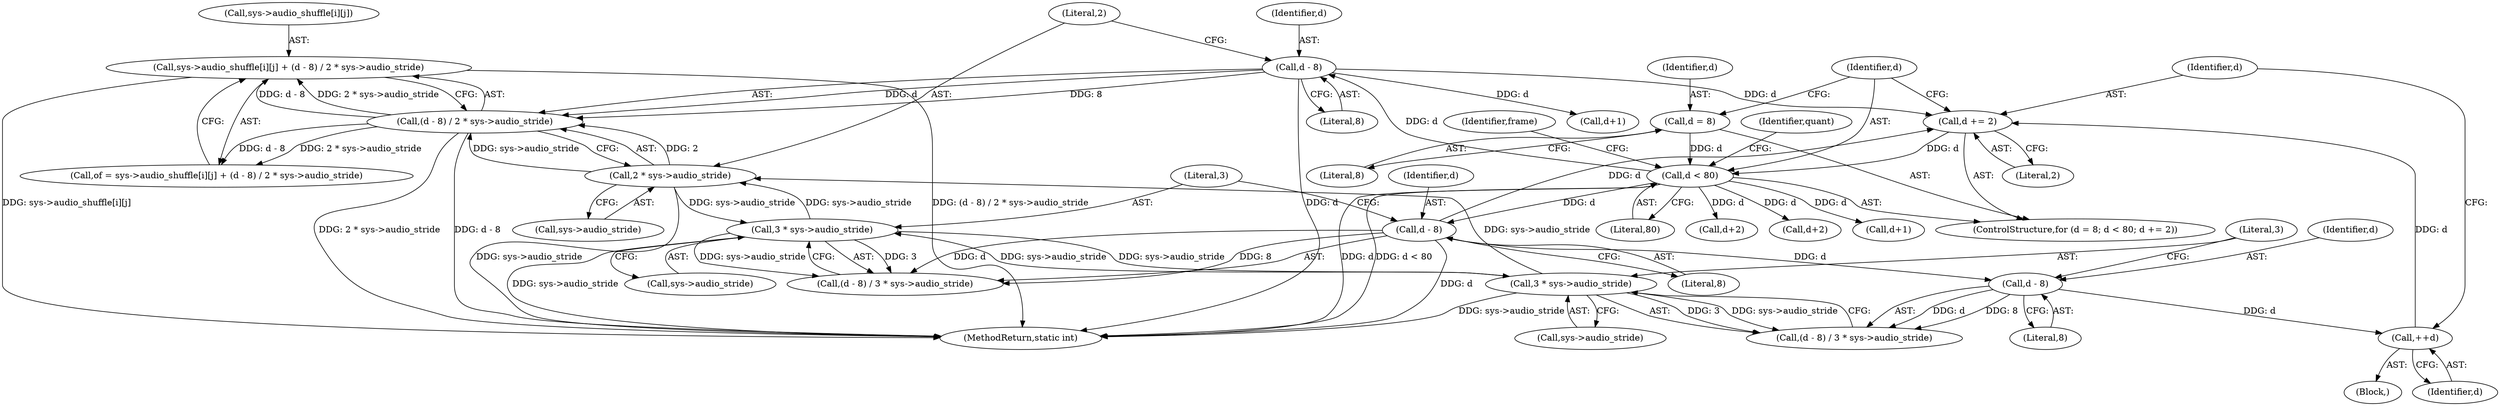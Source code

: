 digraph "0_libav_2d1c0dea5f6b91bec7f5fa53ec050913d851e366@array" {
"1000280" [label="(Call,sys->audio_shuffle[i][j] + (d - 8) / 2 * sys->audio_stride)"];
"1000288" [label="(Call,(d - 8) / 2 * sys->audio_stride)"];
"1000289" [label="(Call,d - 8)"];
"1000266" [label="(Call,d < 80)"];
"1000263" [label="(Call,d = 8)"];
"1000269" [label="(Call,d += 2)"];
"1000426" [label="(Call,d - 8)"];
"1000504" [label="(Call,++d)"];
"1000476" [label="(Call,d - 8)"];
"1000292" [label="(Call,2 * sys->audio_stride)"];
"1000429" [label="(Call,3 * sys->audio_stride)"];
"1000479" [label="(Call,3 * sys->audio_stride)"];
"1000312" [label="(Call,d+1)"];
"1000288" [label="(Call,(d - 8) / 2 * sys->audio_stride)"];
"1000476" [label="(Call,d - 8)"];
"1000265" [label="(Literal,8)"];
"1000289" [label="(Call,d - 8)"];
"1000478" [label="(Literal,8)"];
"1000504" [label="(Call,++d)"];
"1000516" [label="(MethodReturn,static int)"];
"1000291" [label="(Literal,8)"];
"1000268" [label="(Literal,80)"];
"1000430" [label="(Literal,3)"];
"1000294" [label="(Call,sys->audio_stride)"];
"1000370" [label="(Call,d+2)"];
"1000481" [label="(Call,sys->audio_stride)"];
"1000269" [label="(Call,d += 2)"];
"1000479" [label="(Call,3 * sys->audio_stride)"];
"1000292" [label="(Call,2 * sys->audio_stride)"];
"1000266" [label="(Call,d < 80)"];
"1000480" [label="(Literal,3)"];
"1000275" [label="(Identifier,quant)"];
"1000270" [label="(Identifier,d)"];
"1000431" [label="(Call,sys->audio_stride)"];
"1000262" [label="(ControlStructure,for (d = 8; d < 80; d += 2))"];
"1000264" [label="(Identifier,d)"];
"1000507" [label="(Identifier,frame)"];
"1000391" [label="(Call,d+2)"];
"1000429" [label="(Call,3 * sys->audio_stride)"];
"1000293" [label="(Literal,2)"];
"1000477" [label="(Identifier,d)"];
"1000278" [label="(Call,of = sys->audio_shuffle[i][j] + (d - 8) / 2 * sys->audio_stride)"];
"1000267" [label="(Identifier,d)"];
"1000263" [label="(Call,d = 8)"];
"1000426" [label="(Call,d - 8)"];
"1000354" [label="(Block,)"];
"1000271" [label="(Literal,2)"];
"1000428" [label="(Literal,8)"];
"1000475" [label="(Call,(d - 8) / 3 * sys->audio_stride)"];
"1000505" [label="(Identifier,d)"];
"1000382" [label="(Call,d+1)"];
"1000280" [label="(Call,sys->audio_shuffle[i][j] + (d - 8) / 2 * sys->audio_stride)"];
"1000281" [label="(Call,sys->audio_shuffle[i][j])"];
"1000290" [label="(Identifier,d)"];
"1000427" [label="(Identifier,d)"];
"1000425" [label="(Call,(d - 8) / 3 * sys->audio_stride)"];
"1000280" -> "1000278"  [label="AST: "];
"1000280" -> "1000288"  [label="CFG: "];
"1000281" -> "1000280"  [label="AST: "];
"1000288" -> "1000280"  [label="AST: "];
"1000278" -> "1000280"  [label="CFG: "];
"1000280" -> "1000516"  [label="DDG: sys->audio_shuffle[i][j]"];
"1000280" -> "1000516"  [label="DDG: (d - 8) / 2 * sys->audio_stride"];
"1000288" -> "1000280"  [label="DDG: d - 8"];
"1000288" -> "1000280"  [label="DDG: 2 * sys->audio_stride"];
"1000288" -> "1000292"  [label="CFG: "];
"1000289" -> "1000288"  [label="AST: "];
"1000292" -> "1000288"  [label="AST: "];
"1000288" -> "1000516"  [label="DDG: 2 * sys->audio_stride"];
"1000288" -> "1000516"  [label="DDG: d - 8"];
"1000288" -> "1000278"  [label="DDG: d - 8"];
"1000288" -> "1000278"  [label="DDG: 2 * sys->audio_stride"];
"1000289" -> "1000288"  [label="DDG: d"];
"1000289" -> "1000288"  [label="DDG: 8"];
"1000292" -> "1000288"  [label="DDG: 2"];
"1000292" -> "1000288"  [label="DDG: sys->audio_stride"];
"1000289" -> "1000291"  [label="CFG: "];
"1000290" -> "1000289"  [label="AST: "];
"1000291" -> "1000289"  [label="AST: "];
"1000293" -> "1000289"  [label="CFG: "];
"1000289" -> "1000516"  [label="DDG: d"];
"1000289" -> "1000269"  [label="DDG: d"];
"1000266" -> "1000289"  [label="DDG: d"];
"1000289" -> "1000312"  [label="DDG: d"];
"1000266" -> "1000262"  [label="AST: "];
"1000266" -> "1000268"  [label="CFG: "];
"1000267" -> "1000266"  [label="AST: "];
"1000268" -> "1000266"  [label="AST: "];
"1000275" -> "1000266"  [label="CFG: "];
"1000507" -> "1000266"  [label="CFG: "];
"1000266" -> "1000516"  [label="DDG: d"];
"1000266" -> "1000516"  [label="DDG: d < 80"];
"1000263" -> "1000266"  [label="DDG: d"];
"1000269" -> "1000266"  [label="DDG: d"];
"1000266" -> "1000370"  [label="DDG: d"];
"1000266" -> "1000382"  [label="DDG: d"];
"1000266" -> "1000391"  [label="DDG: d"];
"1000266" -> "1000426"  [label="DDG: d"];
"1000263" -> "1000262"  [label="AST: "];
"1000263" -> "1000265"  [label="CFG: "];
"1000264" -> "1000263"  [label="AST: "];
"1000265" -> "1000263"  [label="AST: "];
"1000267" -> "1000263"  [label="CFG: "];
"1000269" -> "1000262"  [label="AST: "];
"1000269" -> "1000271"  [label="CFG: "];
"1000270" -> "1000269"  [label="AST: "];
"1000271" -> "1000269"  [label="AST: "];
"1000267" -> "1000269"  [label="CFG: "];
"1000426" -> "1000269"  [label="DDG: d"];
"1000504" -> "1000269"  [label="DDG: d"];
"1000426" -> "1000425"  [label="AST: "];
"1000426" -> "1000428"  [label="CFG: "];
"1000427" -> "1000426"  [label="AST: "];
"1000428" -> "1000426"  [label="AST: "];
"1000430" -> "1000426"  [label="CFG: "];
"1000426" -> "1000516"  [label="DDG: d"];
"1000426" -> "1000425"  [label="DDG: d"];
"1000426" -> "1000425"  [label="DDG: 8"];
"1000426" -> "1000476"  [label="DDG: d"];
"1000504" -> "1000354"  [label="AST: "];
"1000504" -> "1000505"  [label="CFG: "];
"1000505" -> "1000504"  [label="AST: "];
"1000270" -> "1000504"  [label="CFG: "];
"1000476" -> "1000504"  [label="DDG: d"];
"1000476" -> "1000475"  [label="AST: "];
"1000476" -> "1000478"  [label="CFG: "];
"1000477" -> "1000476"  [label="AST: "];
"1000478" -> "1000476"  [label="AST: "];
"1000480" -> "1000476"  [label="CFG: "];
"1000476" -> "1000475"  [label="DDG: d"];
"1000476" -> "1000475"  [label="DDG: 8"];
"1000292" -> "1000294"  [label="CFG: "];
"1000293" -> "1000292"  [label="AST: "];
"1000294" -> "1000292"  [label="AST: "];
"1000292" -> "1000516"  [label="DDG: sys->audio_stride"];
"1000429" -> "1000292"  [label="DDG: sys->audio_stride"];
"1000479" -> "1000292"  [label="DDG: sys->audio_stride"];
"1000292" -> "1000429"  [label="DDG: sys->audio_stride"];
"1000429" -> "1000425"  [label="AST: "];
"1000429" -> "1000431"  [label="CFG: "];
"1000430" -> "1000429"  [label="AST: "];
"1000431" -> "1000429"  [label="AST: "];
"1000425" -> "1000429"  [label="CFG: "];
"1000429" -> "1000516"  [label="DDG: sys->audio_stride"];
"1000429" -> "1000425"  [label="DDG: 3"];
"1000429" -> "1000425"  [label="DDG: sys->audio_stride"];
"1000479" -> "1000429"  [label="DDG: sys->audio_stride"];
"1000429" -> "1000479"  [label="DDG: sys->audio_stride"];
"1000479" -> "1000475"  [label="AST: "];
"1000479" -> "1000481"  [label="CFG: "];
"1000480" -> "1000479"  [label="AST: "];
"1000481" -> "1000479"  [label="AST: "];
"1000475" -> "1000479"  [label="CFG: "];
"1000479" -> "1000516"  [label="DDG: sys->audio_stride"];
"1000479" -> "1000475"  [label="DDG: 3"];
"1000479" -> "1000475"  [label="DDG: sys->audio_stride"];
}
